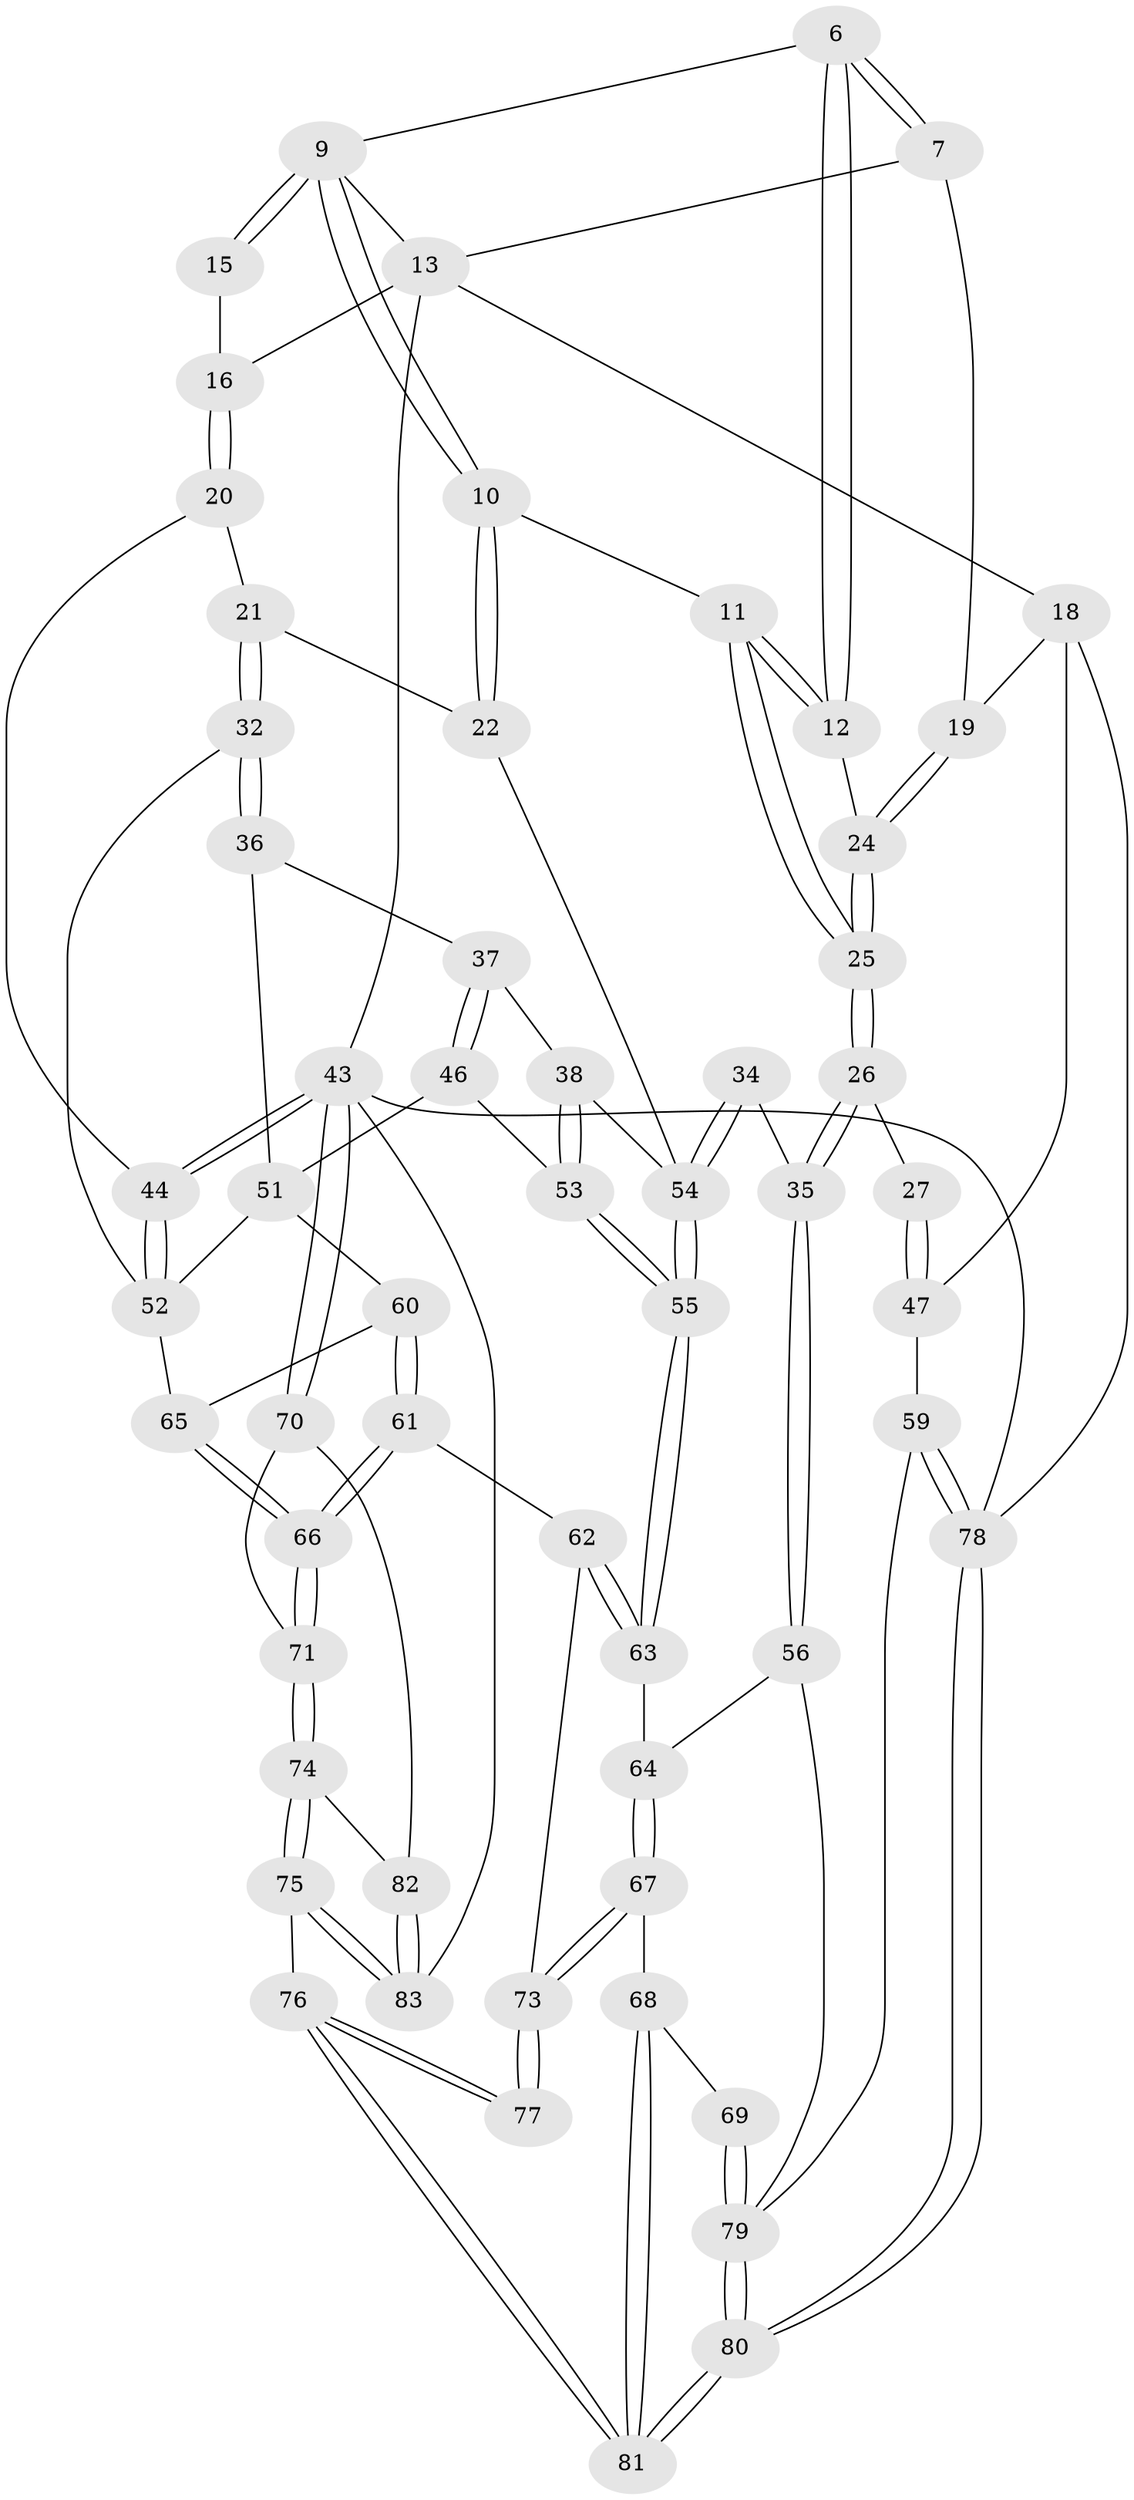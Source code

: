 // original degree distribution, {3: 0.024096385542168676, 4: 0.27710843373493976, 6: 0.24096385542168675, 5: 0.4578313253012048}
// Generated by graph-tools (version 1.1) at 2025/06/03/04/25 22:06:40]
// undirected, 58 vertices, 135 edges
graph export_dot {
graph [start="1"]
  node [color=gray90,style=filled];
  6 [pos="+0.46686130904046874+0.13875878260636226",super="+1"];
  7 [pos="+0.2543554088925849+0"];
  9 [pos="+0.6177953123446972+0.07017865104159092",super="+2+3"];
  10 [pos="+0.575074059408439+0.22079652802184174"];
  11 [pos="+0.47670761817795887+0.16788081111735795"];
  12 [pos="+0.4759324082491089+0.1668883972724185"];
  13 [pos="+0.998982201559882+0",super="+4+5+8"];
  15 [pos="+0.646015254891864+0.014517805312654845"];
  16 [pos="+0.7523694226359411+0.11126002614959445"];
  18 [pos="+0.034709818050961246+0.11047686263083024",super="+17"];
  19 [pos="+0.21101108118565354+0.045289915094870854"];
  20 [pos="+0.7795838633152506+0.1818102502789935"];
  21 [pos="+0.7374373376926785+0.24418225149428227"];
  22 [pos="+0.5793347822148468+0.23026181855379887"];
  24 [pos="+0.22644628087207444+0.09273461011308476"];
  25 [pos="+0.23877833811275648+0.2879527283562663"];
  26 [pos="+0.22105019863976544+0.36864242258427543"];
  27 [pos="+0.11877441939089205+0.36731090395957294"];
  32 [pos="+0.8174136641608737+0.33544794129197236"];
  34 [pos="+0.3461602916617312+0.4178982341239206"];
  35 [pos="+0.27916659545620714+0.4305566442130013"];
  36 [pos="+0.7964528800673101+0.3693465900547231"];
  37 [pos="+0.7554306112993534+0.4081630951292685"];
  38 [pos="+0.6399190501960684+0.4600665145333199"];
  43 [pos="+1+0.7014798021573285",super="+42"];
  44 [pos="+1+0.6490783421001749",super="+30+23"];
  46 [pos="+0.7820054063322658+0.5374509723603318"];
  47 [pos="+0+0.4360181655495127",super="+29+28"];
  51 [pos="+0.796381104397916+0.5573035791411238",super="+45+41"];
  52 [pos="+1+0.6133876774191876",super="+50"];
  53 [pos="+0.7816554842365944+0.5374738910824524"];
  54 [pos="+0.5864411613517221+0.526741199694842",super="+39+33"];
  55 [pos="+0.5915400121414579+0.6561344947642824"];
  56 [pos="+0.27796166470776157+0.5587697398519069"];
  59 [pos="+0.18692597870847072+0.6837856245298676",super="+48"];
  60 [pos="+0.8043234277968456+0.6138659461438286"];
  61 [pos="+0.6149942652946316+0.6762210182675475"];
  62 [pos="+0.5950478806459188+0.6685765347163303"];
  63 [pos="+0.5911853510326699+0.658228376885717"];
  64 [pos="+0.4559746273060524+0.6347375812449898"];
  65 [pos="+0.8339728237270576+0.6441262137608887"];
  66 [pos="+0.7747759647982447+0.7783203930304198"];
  67 [pos="+0.3694974523653026+0.7768265540852657"];
  68 [pos="+0.3084014289511621+0.750303999007602"];
  69 [pos="+0.30604191214742493+0.748929829420622"];
  70 [pos="+0.880066982621187+0.7984011769142987"];
  71 [pos="+0.7826555302466837+0.7905346831416133"];
  73 [pos="+0.370790555640894+0.777815080104766",super="+72"];
  74 [pos="+0.7562703341668711+0.862751868880098"];
  75 [pos="+0.6017665424865776+1"];
  76 [pos="+0.5128877868817274+1"];
  77 [pos="+0.5091859212565731+1"];
  78 [pos="+0+1",super="+49"];
  79 [pos="+0.24435631314964193+0.9700993583510816",super="+58+57"];
  80 [pos="+0.24142664655462034+1"];
  81 [pos="+0.34102718401840787+1"];
  82 [pos="+0.8878704240067578+0.94227621490088"];
  83 [pos="+1+1"];
  6 -- 7;
  6 -- 7;
  6 -- 12;
  6 -- 12;
  6 -- 9;
  7 -- 19;
  7 -- 13;
  9 -- 10;
  9 -- 10;
  9 -- 15 [weight=2];
  9 -- 15;
  9 -- 13;
  10 -- 11;
  10 -- 22;
  10 -- 22;
  11 -- 12;
  11 -- 12;
  11 -- 25;
  11 -- 25;
  12 -- 24;
  13 -- 16;
  13 -- 43 [weight=2];
  13 -- 18;
  15 -- 16;
  16 -- 20;
  16 -- 20;
  18 -- 19;
  18 -- 47 [weight=2];
  18 -- 78;
  19 -- 24;
  19 -- 24;
  20 -- 21;
  20 -- 44;
  21 -- 22;
  21 -- 32;
  21 -- 32;
  22 -- 54;
  24 -- 25;
  24 -- 25;
  25 -- 26;
  25 -- 26;
  26 -- 27;
  26 -- 35;
  26 -- 35;
  27 -- 47 [weight=2];
  27 -- 47;
  32 -- 36;
  32 -- 36;
  32 -- 52;
  34 -- 35;
  34 -- 54 [weight=2];
  34 -- 54;
  35 -- 56;
  35 -- 56;
  36 -- 37;
  36 -- 51;
  37 -- 38;
  37 -- 46;
  37 -- 46;
  38 -- 53;
  38 -- 53;
  38 -- 54;
  43 -- 44 [weight=2];
  43 -- 44;
  43 -- 70;
  43 -- 70;
  43 -- 83;
  43 -- 78;
  44 -- 52 [weight=2];
  44 -- 52;
  46 -- 53;
  46 -- 51;
  47 -- 59;
  51 -- 60;
  51 -- 52 [weight=2];
  52 -- 65;
  53 -- 55;
  53 -- 55;
  54 -- 55;
  54 -- 55;
  55 -- 63;
  55 -- 63;
  56 -- 64;
  56 -- 79;
  59 -- 78 [weight=2];
  59 -- 78;
  59 -- 79;
  60 -- 61;
  60 -- 61;
  60 -- 65;
  61 -- 62;
  61 -- 66;
  61 -- 66;
  62 -- 63;
  62 -- 63;
  62 -- 73;
  63 -- 64;
  64 -- 67;
  64 -- 67;
  65 -- 66;
  65 -- 66;
  66 -- 71;
  66 -- 71;
  67 -- 68;
  67 -- 73;
  67 -- 73;
  68 -- 69;
  68 -- 81;
  68 -- 81;
  69 -- 79 [weight=2];
  69 -- 79;
  70 -- 71;
  70 -- 82;
  71 -- 74;
  71 -- 74;
  73 -- 77 [weight=2];
  73 -- 77;
  74 -- 75;
  74 -- 75;
  74 -- 82;
  75 -- 76;
  75 -- 83;
  75 -- 83;
  76 -- 77;
  76 -- 77;
  76 -- 81;
  76 -- 81;
  78 -- 80;
  78 -- 80;
  79 -- 80;
  79 -- 80;
  80 -- 81;
  80 -- 81;
  82 -- 83;
  82 -- 83;
}
